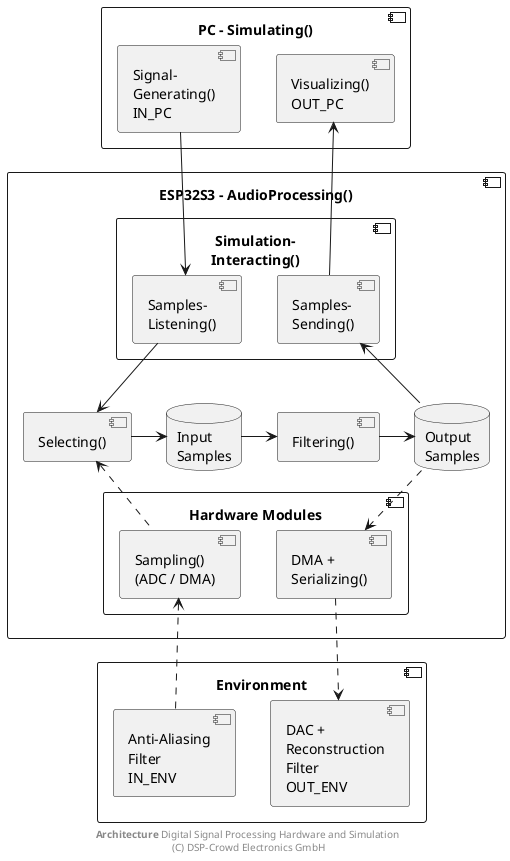 
@startuml

' skinparam linetype ortho

component "PC - Simulating()" as pc {
  component "Signal-\nGenerating()\nIN_PC" as gen
  component "Visualizing()\nOUT_PC" as visu

  gen -[hidden] visu
}

component "ESP32S3 - AudioProcessing()" as esp {
  database "Input\nSamples" as bufIn
  database "Output\nSamples" as bufOut
  component "Filtering()" as filt
  component "Selecting()" as sel

  component "Simulation-\nInteracting()" as simuInteract {
    component "Samples-\nListening()" as listen
    component "Samples-\nSending()" as send
  }

  component "Hardware Modules" as modHw {
    component "Sampling()\n(ADC / DMA)" as adc
    component "DMA +\nSerializing()" as ser
  }

  sel -> bufIn
  bufIn -> filt
  filt -> bufOut

  sel <.. adc
  bufOut ..> ser
  
  listen --> sel
  send <-- bufOut
}

component "Environment" as env {
  component "Anti-Aliasing\nFilter\nIN_ENV" as filtAA
  component "DAC +\nReconstruction\nFilter\nOUT_ENV" as dac
}

gen --> listen
visu <-- send

adc <.. filtAA
ser ..> dac

footer **Architecture** Digital Signal Processing Hardware and Simulation \n(C) DSP-Crowd Electronics GmbH

@enduml

